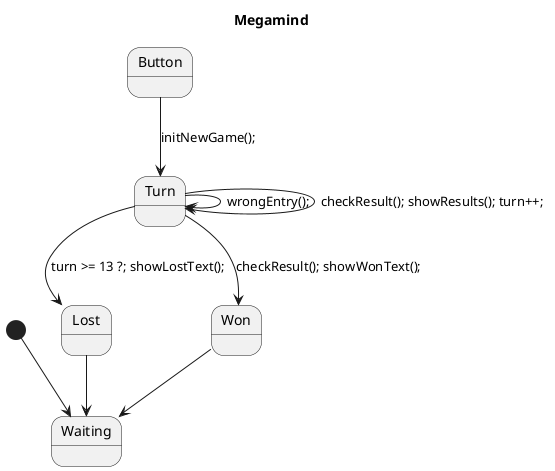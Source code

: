 @startuml

title Megamind

[*] --> Waiting
Button --> Turn : initNewGame();
Turn --> Turn : wrongEntry();
Turn --> Turn : checkResult(); showResults(); turn++;

Turn --> Lost : turn >= 13 ?; showLostText();
Lost --> Waiting
Turn --> Won : checkResult(); showWonText();
Won --> Waiting


@enduml
